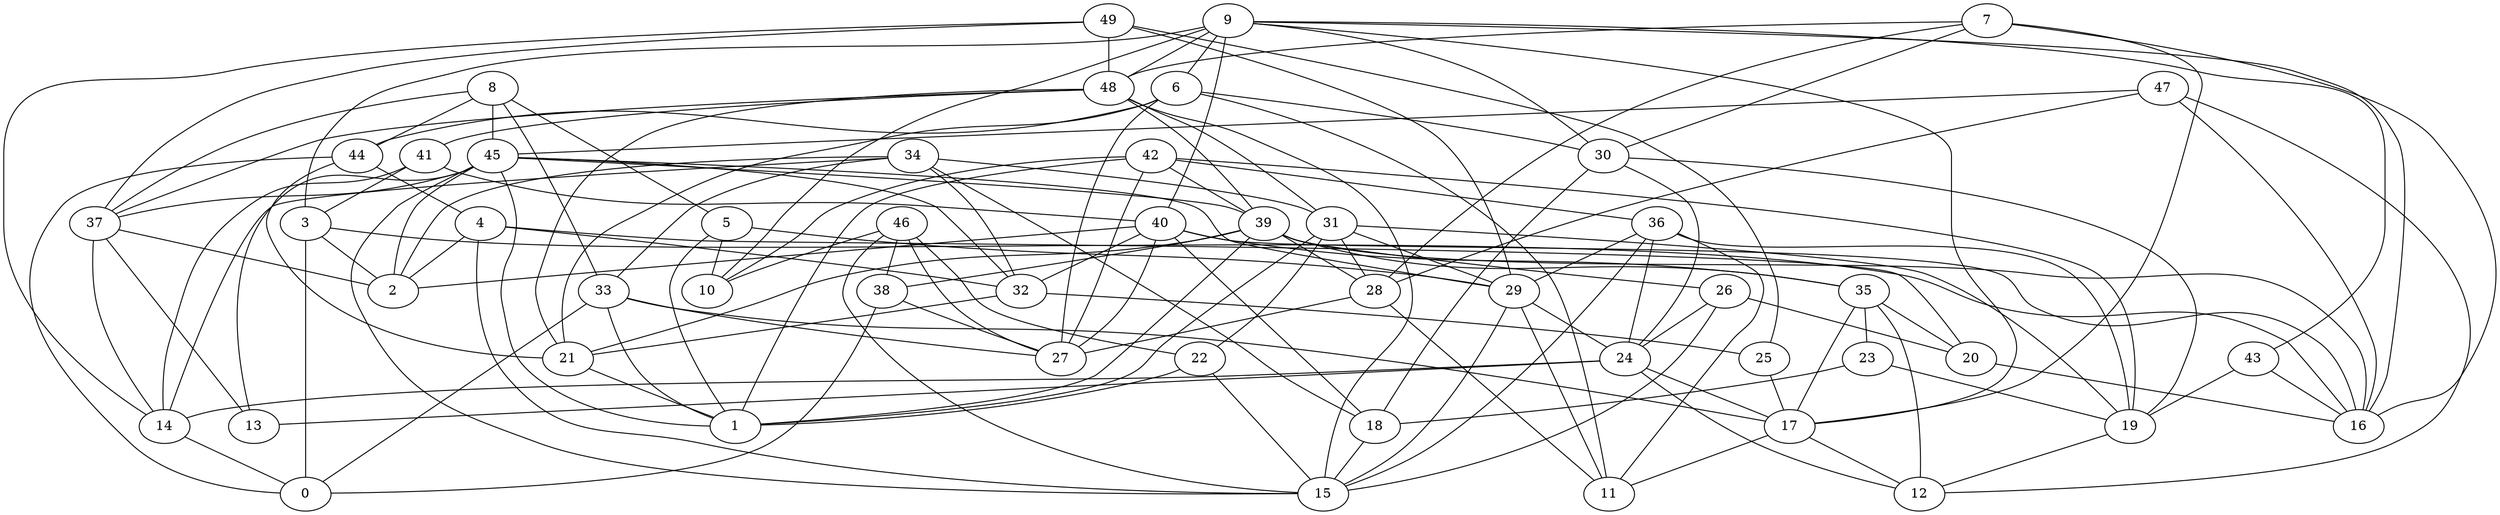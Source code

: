digraph GG_graph {

subgraph G_graph {
edge [color = black]
"8" -> "5" [dir = none]
"8" -> "37" [dir = none]
"8" -> "44" [dir = none]
"8" -> "33" [dir = none]
"8" -> "45" [dir = none]
"33" -> "0" [dir = none]
"33" -> "1" [dir = none]
"33" -> "17" [dir = none]
"33" -> "27" [dir = none]
"43" -> "16" [dir = none]
"43" -> "19" [dir = none]
"20" -> "16" [dir = none]
"5" -> "10" [dir = none]
"5" -> "29" [dir = none]
"5" -> "1" [dir = none]
"48" -> "41" [dir = none]
"48" -> "39" [dir = none]
"48" -> "31" [dir = none]
"48" -> "15" [dir = none]
"48" -> "37" [dir = none]
"48" -> "21" [dir = none]
"18" -> "15" [dir = none]
"22" -> "15" [dir = none]
"22" -> "1" [dir = none]
"23" -> "18" [dir = none]
"23" -> "19" [dir = none]
"21" -> "1" [dir = none]
"19" -> "12" [dir = none]
"36" -> "15" [dir = none]
"36" -> "29" [dir = none]
"36" -> "19" [dir = none]
"36" -> "11" [dir = none]
"36" -> "24" [dir = none]
"42" -> "10" [dir = none]
"42" -> "39" [dir = none]
"42" -> "27" [dir = none]
"42" -> "1" [dir = none]
"42" -> "19" [dir = none]
"42" -> "36" [dir = none]
"49" -> "48" [dir = none]
"49" -> "25" [dir = none]
"49" -> "29" [dir = none]
"49" -> "14" [dir = none]
"49" -> "37" [dir = none]
"26" -> "15" [dir = none]
"26" -> "20" [dir = none]
"26" -> "24" [dir = none]
"32" -> "21" [dir = none]
"32" -> "25" [dir = none]
"7" -> "16" [dir = none]
"7" -> "30" [dir = none]
"7" -> "48" [dir = none]
"7" -> "28" [dir = none]
"7" -> "17" [dir = none]
"46" -> "22" [dir = none]
"46" -> "27" [dir = none]
"46" -> "38" [dir = none]
"46" -> "10" [dir = none]
"46" -> "15" [dir = none]
"47" -> "28" [dir = none]
"47" -> "45" [dir = none]
"47" -> "16" [dir = none]
"47" -> "12" [dir = none]
"9" -> "30" [dir = none]
"9" -> "43" [dir = none]
"9" -> "16" [dir = none]
"9" -> "3" [dir = none]
"9" -> "48" [dir = none]
"9" -> "17" [dir = none]
"9" -> "6" [dir = none]
"9" -> "40" [dir = none]
"9" -> "10" [dir = none]
"17" -> "11" [dir = none]
"17" -> "12" [dir = none]
"40" -> "18" [dir = none]
"40" -> "32" [dir = none]
"40" -> "16" [dir = none]
"40" -> "27" [dir = none]
"40" -> "2" [dir = none]
"40" -> "35" [dir = none]
"29" -> "15" [dir = none]
"29" -> "11" [dir = none]
"29" -> "24" [dir = none]
"37" -> "2" [dir = none]
"37" -> "14" [dir = none]
"37" -> "13" [dir = none]
"44" -> "21" [dir = none]
"44" -> "4" [dir = none]
"44" -> "0" [dir = none]
"38" -> "27" [dir = none]
"38" -> "0" [dir = none]
"35" -> "12" [dir = none]
"35" -> "23" [dir = none]
"35" -> "20" [dir = none]
"35" -> "17" [dir = none]
"28" -> "27" [dir = none]
"28" -> "11" [dir = none]
"41" -> "40" [dir = none]
"41" -> "14" [dir = none]
"41" -> "3" [dir = none]
"24" -> "17" [dir = none]
"24" -> "13" [dir = none]
"24" -> "12" [dir = none]
"24" -> "14" [dir = none]
"39" -> "38" [dir = none]
"39" -> "1" [dir = none]
"39" -> "16" [dir = none]
"39" -> "35" [dir = none]
"39" -> "26" [dir = none]
"39" -> "21" [dir = none]
"39" -> "28" [dir = none]
"31" -> "1" [dir = none]
"31" -> "19" [dir = none]
"31" -> "22" [dir = none]
"31" -> "28" [dir = none]
"31" -> "29" [dir = none]
"14" -> "0" [dir = none]
"34" -> "14" [dir = none]
"34" -> "33" [dir = none]
"34" -> "32" [dir = none]
"34" -> "18" [dir = none]
"34" -> "2" [dir = none]
"34" -> "31" [dir = none]
"4" -> "20" [dir = none]
"4" -> "32" [dir = none]
"4" -> "15" [dir = none]
"4" -> "2" [dir = none]
"6" -> "11" [dir = none]
"6" -> "21" [dir = none]
"6" -> "27" [dir = none]
"6" -> "30" [dir = none]
"6" -> "44" [dir = none]
"30" -> "24" [dir = none]
"30" -> "19" [dir = none]
"30" -> "18" [dir = none]
"3" -> "2" [dir = none]
"3" -> "16" [dir = none]
"3" -> "0" [dir = none]
"45" -> "13" [dir = none]
"45" -> "32" [dir = none]
"45" -> "37" [dir = none]
"45" -> "2" [dir = none]
"45" -> "1" [dir = none]
"45" -> "15" [dir = none]
"45" -> "29" [dir = none]
"45" -> "39" [dir = none]
"25" -> "17" [dir = none]
}

}
